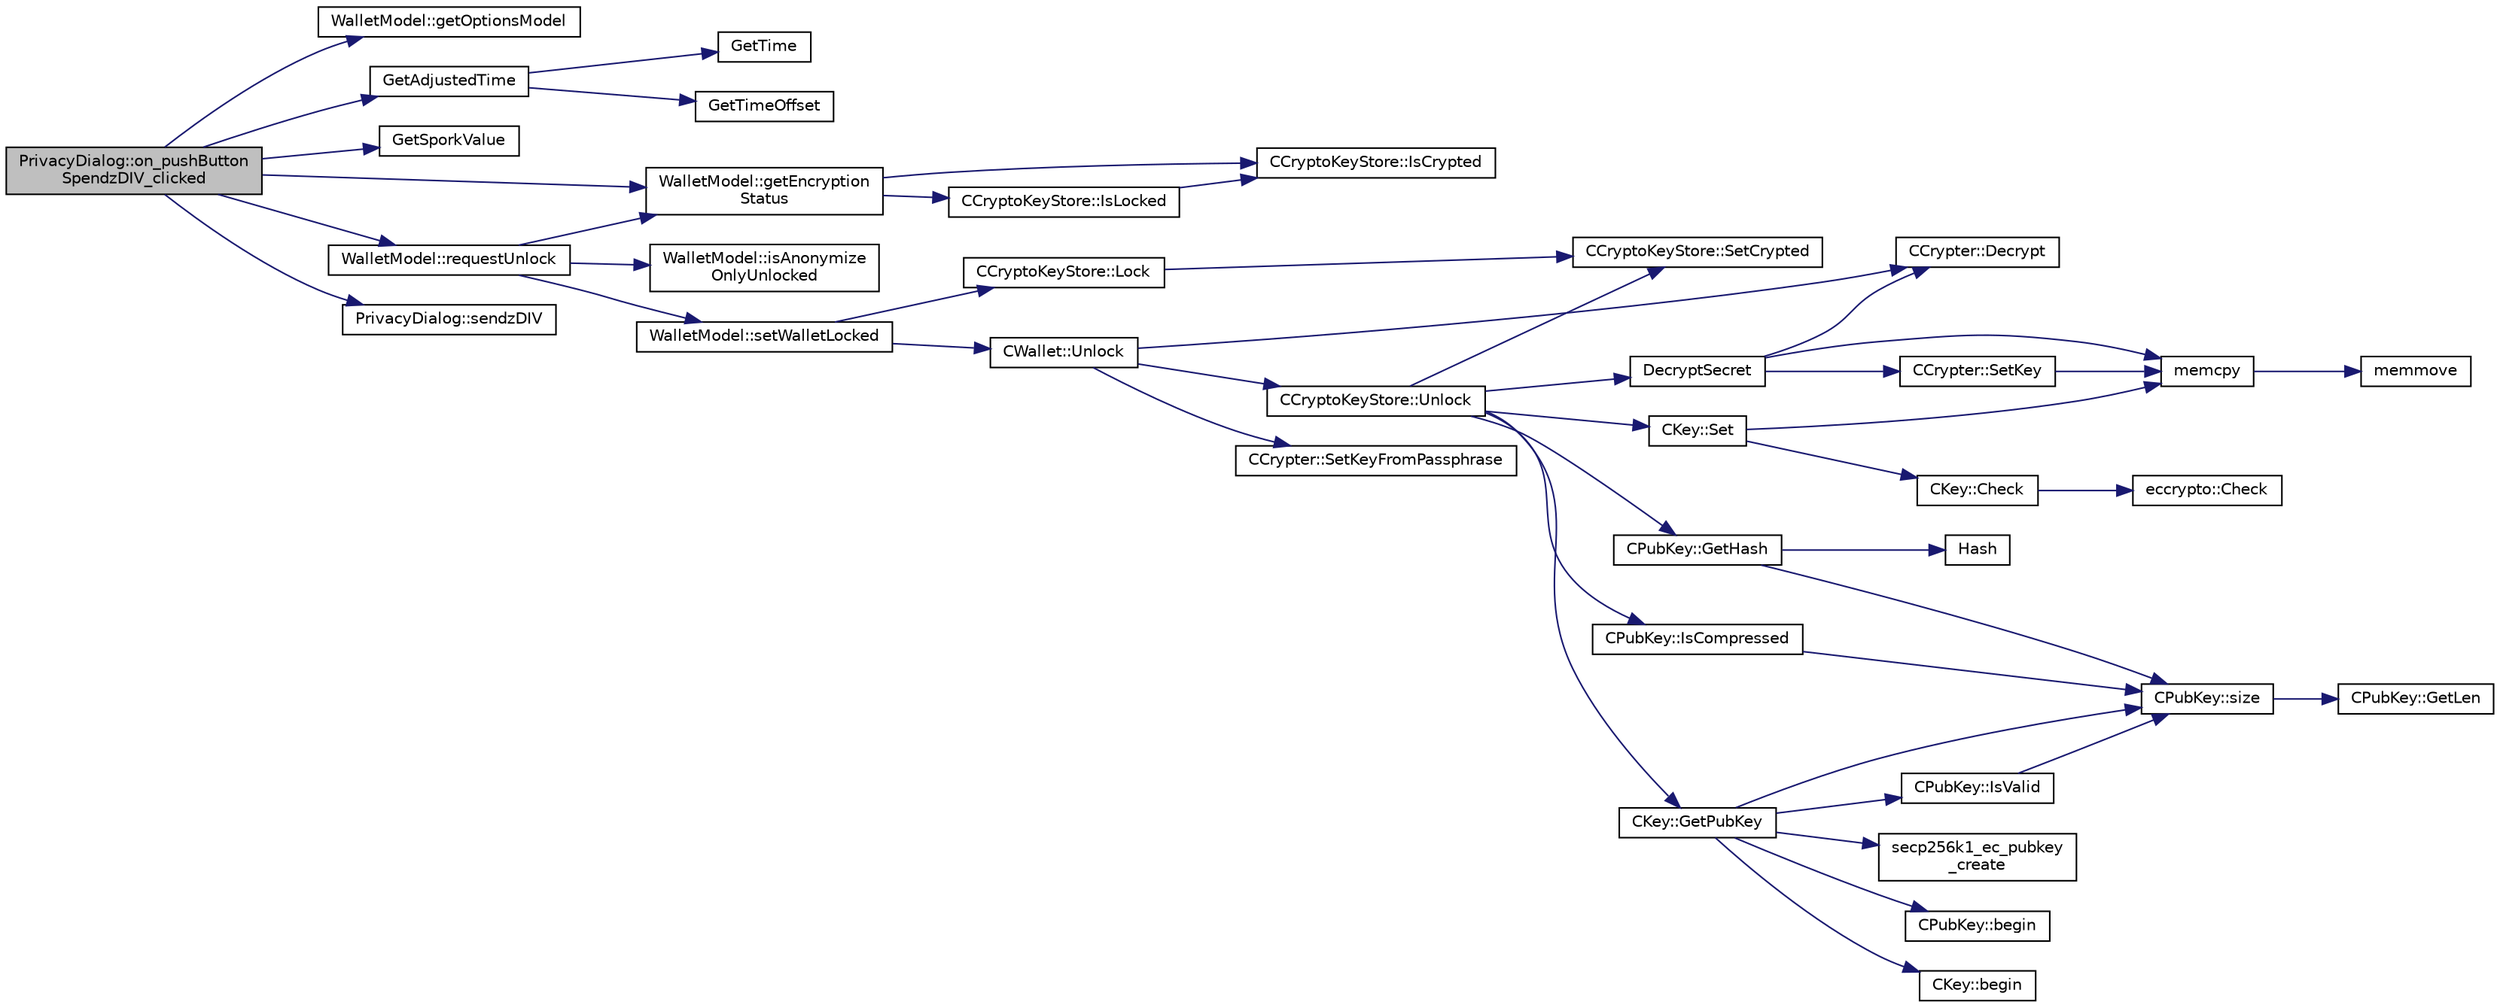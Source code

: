 digraph "PrivacyDialog::on_pushButtonSpendzDIV_clicked"
{
  edge [fontname="Helvetica",fontsize="10",labelfontname="Helvetica",labelfontsize="10"];
  node [fontname="Helvetica",fontsize="10",shape=record];
  rankdir="LR";
  Node414 [label="PrivacyDialog::on_pushButton\lSpendzDIV_clicked",height=0.2,width=0.4,color="black", fillcolor="grey75", style="filled", fontcolor="black"];
  Node414 -> Node415 [color="midnightblue",fontsize="10",style="solid",fontname="Helvetica"];
  Node415 [label="WalletModel::getOptionsModel",height=0.2,width=0.4,color="black", fillcolor="white", style="filled",URL="$class_wallet_model.html#a96d53e56b3f8f07537ea2523f7a7d300"];
  Node414 -> Node416 [color="midnightblue",fontsize="10",style="solid",fontname="Helvetica"];
  Node416 [label="GetAdjustedTime",height=0.2,width=0.4,color="black", fillcolor="white", style="filled",URL="$timedata_8cpp.html#a09f81b9c7650f898cf3cf305b87547e6"];
  Node416 -> Node417 [color="midnightblue",fontsize="10",style="solid",fontname="Helvetica"];
  Node417 [label="GetTime",height=0.2,width=0.4,color="black", fillcolor="white", style="filled",URL="$utiltime_8cpp.html#a46fac5fba8ba905b5f9acb364f5d8c6f",tooltip="For unit testing. "];
  Node416 -> Node418 [color="midnightblue",fontsize="10",style="solid",fontname="Helvetica"];
  Node418 [label="GetTimeOffset",height=0.2,width=0.4,color="black", fillcolor="white", style="filled",URL="$timedata_8cpp.html#a50ca5344c75631267633f15cfe5e983e",tooltip="\"Never go to sea with two chronometers; take one or three.\" Our three time sources are: ..."];
  Node414 -> Node419 [color="midnightblue",fontsize="10",style="solid",fontname="Helvetica"];
  Node419 [label="GetSporkValue",height=0.2,width=0.4,color="black", fillcolor="white", style="filled",URL="$spork_8cpp.html#a7125c44e1c9a54dc7c28556b3fb24a8f"];
  Node414 -> Node420 [color="midnightblue",fontsize="10",style="solid",fontname="Helvetica"];
  Node420 [label="WalletModel::getEncryption\lStatus",height=0.2,width=0.4,color="black", fillcolor="white", style="filled",URL="$class_wallet_model.html#aa89632d2019414f2ab85674cd4d01398"];
  Node420 -> Node421 [color="midnightblue",fontsize="10",style="solid",fontname="Helvetica"];
  Node421 [label="CCryptoKeyStore::IsCrypted",height=0.2,width=0.4,color="black", fillcolor="white", style="filled",URL="$class_c_crypto_key_store.html#acc8fed44366c98fb481333ca6e867088"];
  Node420 -> Node422 [color="midnightblue",fontsize="10",style="solid",fontname="Helvetica"];
  Node422 [label="CCryptoKeyStore::IsLocked",height=0.2,width=0.4,color="black", fillcolor="white", style="filled",URL="$class_c_crypto_key_store.html#a52919fa284a3aa10f1b4bd6018b6dbee"];
  Node422 -> Node421 [color="midnightblue",fontsize="10",style="solid",fontname="Helvetica"];
  Node414 -> Node423 [color="midnightblue",fontsize="10",style="solid",fontname="Helvetica"];
  Node423 [label="WalletModel::requestUnlock",height=0.2,width=0.4,color="black", fillcolor="white", style="filled",URL="$class_wallet_model.html#a9ad552f7942cd22f7a1cd0803b179f06"];
  Node423 -> Node420 [color="midnightblue",fontsize="10",style="solid",fontname="Helvetica"];
  Node423 -> Node424 [color="midnightblue",fontsize="10",style="solid",fontname="Helvetica"];
  Node424 [label="WalletModel::isAnonymize\lOnlyUnlocked",height=0.2,width=0.4,color="black", fillcolor="white", style="filled",URL="$class_wallet_model.html#ad170da7fccb70726a4527d67c8f26340"];
  Node423 -> Node425 [color="midnightblue",fontsize="10",style="solid",fontname="Helvetica"];
  Node425 [label="WalletModel::setWalletLocked",height=0.2,width=0.4,color="black", fillcolor="white", style="filled",URL="$class_wallet_model.html#a5a8b65bfaecb0813d64c733f4f34f090"];
  Node425 -> Node426 [color="midnightblue",fontsize="10",style="solid",fontname="Helvetica"];
  Node426 [label="CCryptoKeyStore::Lock",height=0.2,width=0.4,color="black", fillcolor="white", style="filled",URL="$class_c_crypto_key_store.html#ab73ebcbfa6e0aaf271d0fff9369a6685"];
  Node426 -> Node427 [color="midnightblue",fontsize="10",style="solid",fontname="Helvetica"];
  Node427 [label="CCryptoKeyStore::SetCrypted",height=0.2,width=0.4,color="black", fillcolor="white", style="filled",URL="$class_c_crypto_key_store.html#af202f587051735be5a39344d9e333720"];
  Node425 -> Node428 [color="midnightblue",fontsize="10",style="solid",fontname="Helvetica"];
  Node428 [label="CWallet::Unlock",height=0.2,width=0.4,color="black", fillcolor="white", style="filled",URL="$group__map_wallet.html#ga654ae5a3a7c4c7c7bfd271f108781b40"];
  Node428 -> Node429 [color="midnightblue",fontsize="10",style="solid",fontname="Helvetica"];
  Node429 [label="CCrypter::SetKeyFromPassphrase",height=0.2,width=0.4,color="black", fillcolor="white", style="filled",URL="$class_c_crypter.html#a5368279e4a1549d3c1d15d8aa2179708"];
  Node428 -> Node430 [color="midnightblue",fontsize="10",style="solid",fontname="Helvetica"];
  Node430 [label="CCrypter::Decrypt",height=0.2,width=0.4,color="black", fillcolor="white", style="filled",URL="$class_c_crypter.html#a4dbabed4975d4435d22c76deac43df7f"];
  Node428 -> Node431 [color="midnightblue",fontsize="10",style="solid",fontname="Helvetica"];
  Node431 [label="CCryptoKeyStore::Unlock",height=0.2,width=0.4,color="black", fillcolor="white", style="filled",URL="$class_c_crypto_key_store.html#a81bd70e18aa75f566526620a74f9cd88"];
  Node431 -> Node427 [color="midnightblue",fontsize="10",style="solid",fontname="Helvetica"];
  Node431 -> Node432 [color="midnightblue",fontsize="10",style="solid",fontname="Helvetica"];
  Node432 [label="DecryptSecret",height=0.2,width=0.4,color="black", fillcolor="white", style="filled",URL="$crypter_8cpp.html#aded00aa7498a7485a00e77a20856b3e4"];
  Node432 -> Node433 [color="midnightblue",fontsize="10",style="solid",fontname="Helvetica"];
  Node433 [label="memcpy",height=0.2,width=0.4,color="black", fillcolor="white", style="filled",URL="$glibc__compat_8cpp.html#a0f46826ab0466591e136db24394923cf"];
  Node433 -> Node434 [color="midnightblue",fontsize="10",style="solid",fontname="Helvetica"];
  Node434 [label="memmove",height=0.2,width=0.4,color="black", fillcolor="white", style="filled",URL="$glibc__compat_8cpp.html#a9778d49e9029dd75bc53ecbbf9f5e9a1"];
  Node432 -> Node435 [color="midnightblue",fontsize="10",style="solid",fontname="Helvetica"];
  Node435 [label="CCrypter::SetKey",height=0.2,width=0.4,color="black", fillcolor="white", style="filled",URL="$class_c_crypter.html#a0d948dd4796e2420e1dd9c1ddbf7974e"];
  Node435 -> Node433 [color="midnightblue",fontsize="10",style="solid",fontname="Helvetica"];
  Node432 -> Node430 [color="midnightblue",fontsize="10",style="solid",fontname="Helvetica"];
  Node431 -> Node436 [color="midnightblue",fontsize="10",style="solid",fontname="Helvetica"];
  Node436 [label="CPubKey::GetHash",height=0.2,width=0.4,color="black", fillcolor="white", style="filled",URL="$class_c_pub_key.html#ab1aaa3f6085a3e9bc034d3e1269d870d",tooltip="Get the 256-bit hash of this public key. "];
  Node436 -> Node437 [color="midnightblue",fontsize="10",style="solid",fontname="Helvetica"];
  Node437 [label="Hash",height=0.2,width=0.4,color="black", fillcolor="white", style="filled",URL="$hash_8h.html#a12c5e981d7f5f2850027fd5e932eff61",tooltip="Compute the 256-bit hash of a std::string. "];
  Node436 -> Node438 [color="midnightblue",fontsize="10",style="solid",fontname="Helvetica"];
  Node438 [label="CPubKey::size",height=0.2,width=0.4,color="black", fillcolor="white", style="filled",URL="$class_c_pub_key.html#a6bb28fcf0a5f799c69f5b7269363b309",tooltip="Simple read-only vector-like interface to the pubkey data. "];
  Node438 -> Node439 [color="midnightblue",fontsize="10",style="solid",fontname="Helvetica"];
  Node439 [label="CPubKey::GetLen",height=0.2,width=0.4,color="black", fillcolor="white", style="filled",URL="$class_c_pub_key.html#a7dc71b3f037c84268dc22de97d7b65fb",tooltip="Compute the length of a pubkey with a given first byte. "];
  Node431 -> Node440 [color="midnightblue",fontsize="10",style="solid",fontname="Helvetica"];
  Node440 [label="CKey::Set",height=0.2,width=0.4,color="black", fillcolor="white", style="filled",URL="$class_c_key.html#aaa13d5f08456bba094210c5eeabf64c8",tooltip="Initialize using begin and end iterators to byte data. "];
  Node440 -> Node441 [color="midnightblue",fontsize="10",style="solid",fontname="Helvetica"];
  Node441 [label="CKey::Check",height=0.2,width=0.4,color="black", fillcolor="white", style="filled",URL="$class_c_key.html#acec869bc75fa8f4d619ab025d367a97c",tooltip="Check whether the 32-byte array pointed to be vch is valid keydata. "];
  Node441 -> Node442 [color="midnightblue",fontsize="10",style="solid",fontname="Helvetica"];
  Node442 [label="eccrypto::Check",height=0.2,width=0.4,color="black", fillcolor="white", style="filled",URL="$namespaceeccrypto.html#a231bdcb32521375b68fbdaf0d952cfd0"];
  Node440 -> Node433 [color="midnightblue",fontsize="10",style="solid",fontname="Helvetica"];
  Node431 -> Node443 [color="midnightblue",fontsize="10",style="solid",fontname="Helvetica"];
  Node443 [label="CPubKey::IsCompressed",height=0.2,width=0.4,color="black", fillcolor="white", style="filled",URL="$class_c_pub_key.html#a25f8b70340ad20ddab0f80ec4cee9396",tooltip="Check whether this is a compressed public key. "];
  Node443 -> Node438 [color="midnightblue",fontsize="10",style="solid",fontname="Helvetica"];
  Node431 -> Node444 [color="midnightblue",fontsize="10",style="solid",fontname="Helvetica"];
  Node444 [label="CKey::GetPubKey",height=0.2,width=0.4,color="black", fillcolor="white", style="filled",URL="$class_c_key.html#aa1085c59603a62db6ec776300f250337",tooltip="Compute the public key from a private key. "];
  Node444 -> Node445 [color="midnightblue",fontsize="10",style="solid",fontname="Helvetica"];
  Node445 [label="secp256k1_ec_pubkey\l_create",height=0.2,width=0.4,color="black", fillcolor="white", style="filled",URL="$secp256k1_8h.html#a22e1ef593e0d06d40b4f233e91447aa3",tooltip="Compute the public key for a secret key. "];
  Node444 -> Node446 [color="midnightblue",fontsize="10",style="solid",fontname="Helvetica"];
  Node446 [label="CPubKey::begin",height=0.2,width=0.4,color="black", fillcolor="white", style="filled",URL="$class_c_pub_key.html#a859ab9909d68092d6d4fc739237ab358"];
  Node444 -> Node447 [color="midnightblue",fontsize="10",style="solid",fontname="Helvetica"];
  Node447 [label="CKey::begin",height=0.2,width=0.4,color="black", fillcolor="white", style="filled",URL="$class_c_key.html#ab8dee0ad9d933304a22284ee40040847"];
  Node444 -> Node438 [color="midnightblue",fontsize="10",style="solid",fontname="Helvetica"];
  Node444 -> Node448 [color="midnightblue",fontsize="10",style="solid",fontname="Helvetica"];
  Node448 [label="CPubKey::IsValid",height=0.2,width=0.4,color="black", fillcolor="white", style="filled",URL="$class_c_pub_key.html#a4fa94293cf8577fd039b9a133f6c7f30"];
  Node448 -> Node438 [color="midnightblue",fontsize="10",style="solid",fontname="Helvetica"];
  Node414 -> Node449 [color="midnightblue",fontsize="10",style="solid",fontname="Helvetica"];
  Node449 [label="PrivacyDialog::sendzDIV",height=0.2,width=0.4,color="black", fillcolor="white", style="filled",URL="$class_privacy_dialog.html#ac30c662a7953a6baf7ce0e8460b61ce3"];
}
